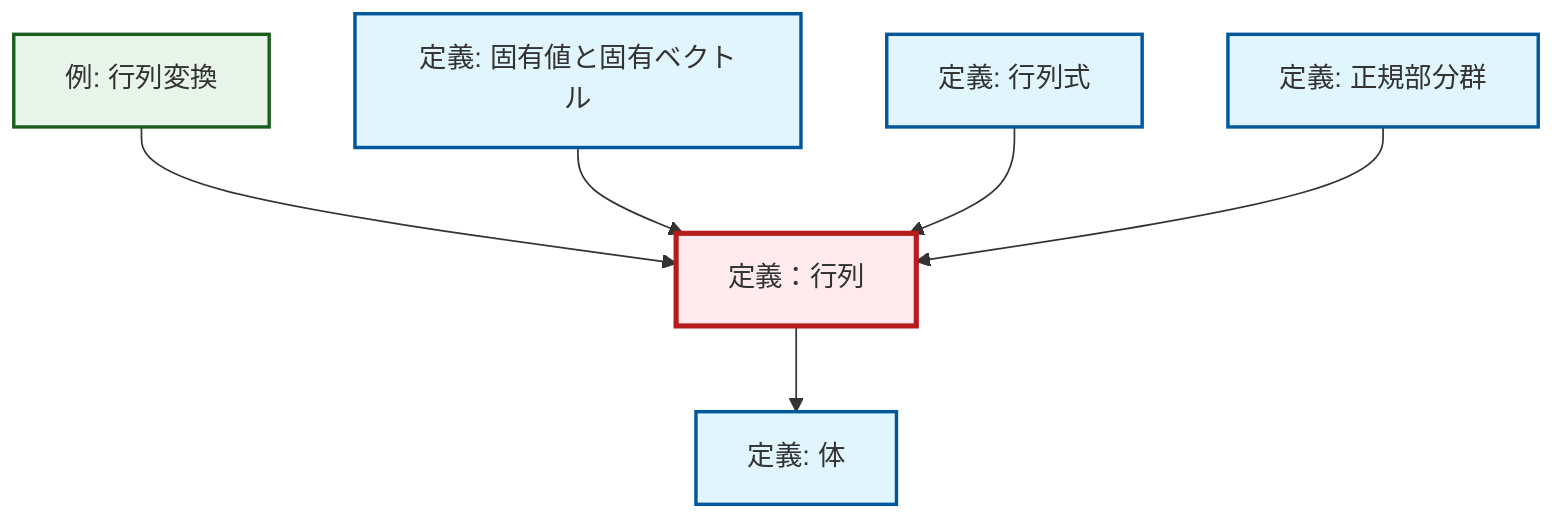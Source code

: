 graph TD
    classDef definition fill:#e1f5fe,stroke:#01579b,stroke-width:2px
    classDef theorem fill:#f3e5f5,stroke:#4a148c,stroke-width:2px
    classDef axiom fill:#fff3e0,stroke:#e65100,stroke-width:2px
    classDef example fill:#e8f5e9,stroke:#1b5e20,stroke-width:2px
    classDef current fill:#ffebee,stroke:#b71c1c,stroke-width:3px
    def-determinant["定義: 行列式"]:::definition
    def-normal-subgroup["定義: 正規部分群"]:::definition
    def-matrix["定義：行列"]:::definition
    def-eigenvalue-eigenvector["定義: 固有値と固有ベクトル"]:::definition
    ex-matrix-transformation["例: 行列変換"]:::example
    def-field["定義: 体"]:::definition
    ex-matrix-transformation --> def-matrix
    def-eigenvalue-eigenvector --> def-matrix
    def-matrix --> def-field
    def-determinant --> def-matrix
    def-normal-subgroup --> def-matrix
    class def-matrix current